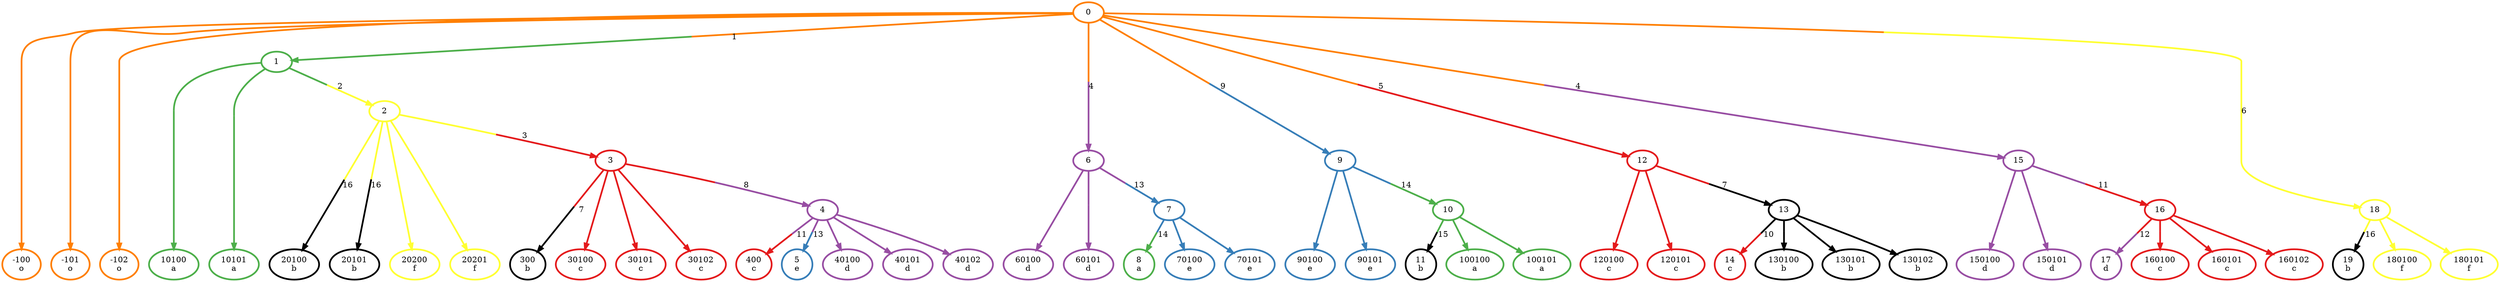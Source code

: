 digraph T {
	{
		rank=same
		0 [penwidth=3,colorscheme=set19,color=5,label="-100\no"]
		1 [penwidth=3,colorscheme=set19,color=5,label="-101\no"]
		2 [penwidth=3,colorscheme=set19,color=5,label="-102\no"]
		3 [penwidth=3,colorscheme=set19,color=3,label="10100\na"]
		4 [penwidth=3,colorscheme=set19,color=3,label="10101\na"]
		5 [penwidth=3,colorscheme=set19,color=4,label="60100\nd"]
		6 [penwidth=3,colorscheme=set19,color=4,label="60101\nd"]
		7 [penwidth=3,colorscheme=set19,color=2,label="90100\ne"]
		8 [penwidth=3,colorscheme=set19,color=2,label="90101\ne"]
		9 [penwidth=3,colorscheme=set19,color=1,label="120100\nc"]
		10 [penwidth=3,colorscheme=set19,color=1,label="120101\nc"]
		11 [penwidth=3,colorscheme=set19,color=4,label="150100\nd"]
		12 [penwidth=3,colorscheme=set19,color=4,label="150101\nd"]
		13 [penwidth=3,colorscheme=set19,color=0,label="19\nb"]
		14 [penwidth=3,colorscheme=set19,color=6,label="180100\nf"]
		15 [penwidth=3,colorscheme=set19,color=6,label="180101\nf"]
		16 [penwidth=3,colorscheme=set19,color=0,label="20100\nb"]
		17 [penwidth=3,colorscheme=set19,color=0,label="20101\nb"]
		18 [penwidth=3,colorscheme=set19,color=6,label="20200\nf"]
		19 [penwidth=3,colorscheme=set19,color=6,label="20201\nf"]
		20 [penwidth=3,colorscheme=set19,color=0,label="300\nb"]
		21 [penwidth=3,colorscheme=set19,color=1,label="30100\nc"]
		22 [penwidth=3,colorscheme=set19,color=1,label="30101\nc"]
		23 [penwidth=3,colorscheme=set19,color=1,label="30102\nc"]
		24 [penwidth=3,colorscheme=set19,color=1,label="400\nc"]
		25 [penwidth=3,colorscheme=set19,color=2,label="5\ne"]
		26 [penwidth=3,colorscheme=set19,color=4,label="40100\nd"]
		27 [penwidth=3,colorscheme=set19,color=4,label="40101\nd"]
		28 [penwidth=3,colorscheme=set19,color=4,label="40102\nd"]
		29 [penwidth=3,colorscheme=set19,color=3,label="8\na"]
		30 [penwidth=3,colorscheme=set19,color=2,label="70100\ne"]
		31 [penwidth=3,colorscheme=set19,color=2,label="70101\ne"]
		32 [penwidth=3,colorscheme=set19,color=0,label="11\nb"]
		33 [penwidth=3,colorscheme=set19,color=3,label="100100\na"]
		34 [penwidth=3,colorscheme=set19,color=3,label="100101\na"]
		35 [penwidth=3,colorscheme=set19,color=1,label="14\nc"]
		36 [penwidth=3,colorscheme=set19,color=0,label="130100\nb"]
		37 [penwidth=3,colorscheme=set19,color=0,label="130101\nb"]
		38 [penwidth=3,colorscheme=set19,color=0,label="130102\nb"]
		39 [penwidth=3,colorscheme=set19,color=4,label="17\nd"]
		40 [penwidth=3,colorscheme=set19,color=1,label="160100\nc"]
		41 [penwidth=3,colorscheme=set19,color=1,label="160101\nc"]
		42 [penwidth=3,colorscheme=set19,color=1,label="160102\nc"]
	}
	43 [penwidth=3,colorscheme=set19,color=5,label="0"]
	44 [penwidth=3,colorscheme=set19,color=3,label="1"]
	45 [penwidth=3,colorscheme=set19,color=4,label="6"]
	46 [penwidth=3,colorscheme=set19,color=2,label="9"]
	47 [penwidth=3,colorscheme=set19,color=1,label="12"]
	48 [penwidth=3,colorscheme=set19,color=4,label="15"]
	49 [penwidth=3,colorscheme=set19,color=6,label="18"]
	50 [penwidth=3,colorscheme=set19,color=6,label="2"]
	51 [penwidth=3,colorscheme=set19,color=2,label="7"]
	52 [penwidth=3,colorscheme=set19,color=3,label="10"]
	53 [penwidth=3,colorscheme=set19,color=0,label="13"]
	54 [penwidth=3,colorscheme=set19,color=1,label="16"]
	55 [penwidth=3,colorscheme=set19,color=1,label="3"]
	56 [penwidth=3,colorscheme=set19,color=4,label="4"]
	43 -> 44 [penwidth=3,colorscheme=set19,color="5;0.5:3",label="1"]
	43 -> 45 [penwidth=3,colorscheme=set19,color="5;0.5:4",label="4"]
	43 -> 46 [penwidth=3,colorscheme=set19,color="5;0.5:2",label="9"]
	43 -> 47 [penwidth=3,colorscheme=set19,color="5;0.5:1",label="5"]
	43 -> 48 [penwidth=3,colorscheme=set19,color="5;0.5:4",label="4"]
	43 -> 49 [penwidth=3,colorscheme=set19,color="5;0.5:6",label="6"]
	43 -> 0 [penwidth=3,colorscheme=set19,color="5;0.5:5"]
	43 -> 1 [penwidth=3,colorscheme=set19,color="5;0.5:5"]
	43 -> 2 [penwidth=3,colorscheme=set19,color="5;0.5:5"]
	44 -> 50 [penwidth=3,colorscheme=set19,color="3;0.5:6",label="2"]
	44 -> 3 [penwidth=3,colorscheme=set19,color="3;0.5:3"]
	44 -> 4 [penwidth=3,colorscheme=set19,color="3;0.5:3"]
	45 -> 51 [penwidth=3,colorscheme=set19,color="4;0.5:2",label="13"]
	45 -> 5 [penwidth=3,colorscheme=set19,color="4;0.5:4"]
	45 -> 6 [penwidth=3,colorscheme=set19,color="4;0.5:4"]
	46 -> 52 [penwidth=3,colorscheme=set19,color="2;0.5:3",label="14"]
	46 -> 7 [penwidth=3,colorscheme=set19,color="2;0.5:2"]
	46 -> 8 [penwidth=3,colorscheme=set19,color="2;0.5:2"]
	47 -> 53 [penwidth=3,colorscheme=set19,color="1;0.5:0",label="7"]
	47 -> 9 [penwidth=3,colorscheme=set19,color="1;0.5:1"]
	47 -> 10 [penwidth=3,colorscheme=set19,color="1;0.5:1"]
	48 -> 54 [penwidth=3,colorscheme=set19,color="4;0.5:1",label="11"]
	48 -> 11 [penwidth=3,colorscheme=set19,color="4;0.5:4"]
	48 -> 12 [penwidth=3,colorscheme=set19,color="4;0.5:4"]
	49 -> 13 [penwidth=3,colorscheme=set19,color="6;0.5:0",label="16"]
	49 -> 14 [penwidth=3,colorscheme=set19,color="6;0.5:6"]
	49 -> 15 [penwidth=3,colorscheme=set19,color="6;0.5:6"]
	50 -> 55 [penwidth=3,colorscheme=set19,color="6;0.5:1",label="3"]
	50 -> 16 [penwidth=3,colorscheme=set19,color="6;0.5:0",label="16"]
	50 -> 17 [penwidth=3,colorscheme=set19,color="6;0.5:0",label="16"]
	50 -> 18 [penwidth=3,colorscheme=set19,color="6;0.5:6"]
	50 -> 19 [penwidth=3,colorscheme=set19,color="6;0.5:6"]
	51 -> 29 [penwidth=3,colorscheme=set19,color="2;0.5:3",label="14"]
	51 -> 30 [penwidth=3,colorscheme=set19,color="2;0.5:2"]
	51 -> 31 [penwidth=3,colorscheme=set19,color="2;0.5:2"]
	52 -> 32 [penwidth=3,colorscheme=set19,color="3;0.5:0",label="15"]
	52 -> 33 [penwidth=3,colorscheme=set19,color="3;0.5:3"]
	52 -> 34 [penwidth=3,colorscheme=set19,color="3;0.5:3"]
	53 -> 35 [penwidth=3,colorscheme=set19,color="0;0.5:1",label="10"]
	53 -> 36 [penwidth=3,colorscheme=set19,color="0;0.5:0"]
	53 -> 37 [penwidth=3,colorscheme=set19,color="0;0.5:0"]
	53 -> 38 [penwidth=3,colorscheme=set19,color="0;0.5:0"]
	54 -> 39 [penwidth=3,colorscheme=set19,color="1;0.5:4",label="12"]
	54 -> 40 [penwidth=3,colorscheme=set19,color="1;0.5:1"]
	54 -> 41 [penwidth=3,colorscheme=set19,color="1;0.5:1"]
	54 -> 42 [penwidth=3,colorscheme=set19,color="1;0.5:1"]
	55 -> 20 [penwidth=3,colorscheme=set19,color="1;0.5:0",label="7"]
	55 -> 56 [penwidth=3,colorscheme=set19,color="1;0.5:4",label="8"]
	55 -> 21 [penwidth=3,colorscheme=set19,color="1;0.5:1"]
	55 -> 22 [penwidth=3,colorscheme=set19,color="1;0.5:1"]
	55 -> 23 [penwidth=3,colorscheme=set19,color="1;0.5:1"]
	56 -> 24 [penwidth=3,colorscheme=set19,color="4;0.5:1",label="11"]
	56 -> 25 [penwidth=3,colorscheme=set19,color="4;0.5:2",label="13"]
	56 -> 26 [penwidth=3,colorscheme=set19,color="4;0.5:4"]
	56 -> 27 [penwidth=3,colorscheme=set19,color="4;0.5:4"]
	56 -> 28 [penwidth=3,colorscheme=set19,color="4;0.5:4"]
}
